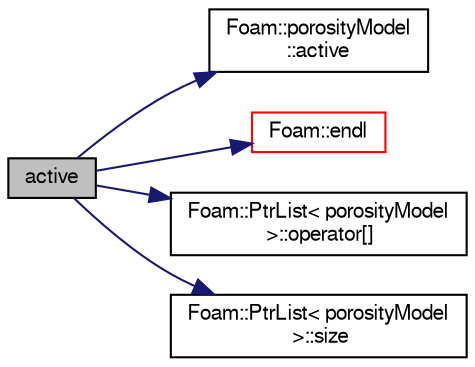 digraph "active"
{
  bgcolor="transparent";
  edge [fontname="FreeSans",fontsize="10",labelfontname="FreeSans",labelfontsize="10"];
  node [fontname="FreeSans",fontsize="10",shape=record];
  rankdir="LR";
  Node4 [label="active",height=0.2,width=0.4,color="black", fillcolor="grey75", style="filled", fontcolor="black"];
  Node4 -> Node5 [color="midnightblue",fontsize="10",style="solid",fontname="FreeSans"];
  Node5 [label="Foam::porosityModel\l::active",height=0.2,width=0.4,color="black",URL="$a21918.html#ad9735e23cb0888fb98e1c5893aecff7e",tooltip="Return const access to the porosity active flag. "];
  Node4 -> Node6 [color="midnightblue",fontsize="10",style="solid",fontname="FreeSans"];
  Node6 [label="Foam::endl",height=0.2,width=0.4,color="red",URL="$a21124.html#a2db8fe02a0d3909e9351bb4275b23ce4",tooltip="Add newline and flush stream. "];
  Node4 -> Node8 [color="midnightblue",fontsize="10",style="solid",fontname="FreeSans"];
  Node8 [label="Foam::PtrList\< porosityModel\l \>::operator[]",height=0.2,width=0.4,color="black",URL="$a25914.html#a92eab3a97cd59afdf63a26b0a90642a9",tooltip="Return element const reference. "];
  Node4 -> Node9 [color="midnightblue",fontsize="10",style="solid",fontname="FreeSans"];
  Node9 [label="Foam::PtrList\< porosityModel\l \>::size",height=0.2,width=0.4,color="black",URL="$a25914.html#a47b3bf30da1eb3ab8076b5fbe00e0494",tooltip="Return the number of elements in the PtrList. "];
}
